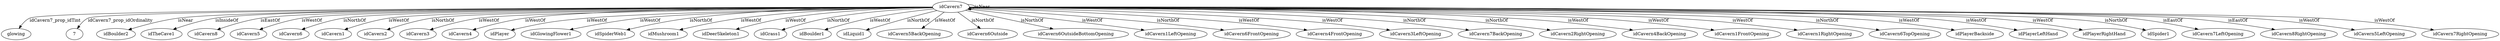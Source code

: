 digraph  {
idCavern7 [node_type=entity_node];
glowing [node_type=property_node];
7 [node_type=property_node];
idBoulder2 [node_type=entity_node];
idTheCave1 [node_type=entity_node];
idCavern8 [node_type=entity_node];
idCavern5 [node_type=entity_node];
idCavern6 [node_type=entity_node];
idCavern1 [node_type=entity_node];
idCavern2 [node_type=entity_node];
idCavern3 [node_type=entity_node];
idCavern4 [node_type=entity_node];
idPlayer [node_type=entity_node];
idGlowingFlower1 [node_type=entity_node];
idSpiderWeb1 [node_type=entity_node];
idMushroom1 [node_type=entity_node];
idDeerSkeleton1 [node_type=entity_node];
idGrass1 [node_type=entity_node];
idBoulder1 [node_type=entity_node];
idLiquid1 [node_type=entity_node];
idCavern5BackOpening [node_type=entity_node];
idCavern6Outside [node_type=entity_node];
idCavern6OutsideBottomOpening [node_type=entity_node];
idCavern1LeftOpening [node_type=entity_node];
idCavern6FrontOpening [node_type=entity_node];
idCavern4FrontOpening [node_type=entity_node];
idCavern3LeftOpening [node_type=entity_node];
idCavern7BackOpening [node_type=entity_node];
idCavern2RightOpening [node_type=entity_node];
idCavern4BackOpening [node_type=entity_node];
idCavern1FrontOpening [node_type=entity_node];
idCavern1RightOpening [node_type=entity_node];
idCavern6TopOpening [node_type=entity_node];
idPlayerBackside [node_type=entity_node];
idPlayerLeftHand [node_type=entity_node];
idPlayerRightHand [node_type=entity_node];
idSpider1 [node_type=entity_node];
idCavern7LeftOpening [node_type=entity_node];
idCavern8RightOpening [node_type=entity_node];
idCavern5LeftOpening [node_type=entity_node];
idCavern7RightOpening [node_type=entity_node];
idCavern7 -> glowing  [edge_type=property, label=idCavern7_prop_idTint];
idCavern7 -> 7  [edge_type=property, label=idCavern7_prop_idOrdinality];
idCavern7 -> idBoulder2  [edge_type=relationship, label=isNear];
idCavern7 -> idTheCave1  [edge_type=relationship, label=isInsideOf];
idCavern7 -> idCavern8  [edge_type=relationship, label=isEastOf];
idCavern7 -> idCavern5  [edge_type=relationship, label=isWestOf];
idCavern7 -> idCavern6  [edge_type=relationship, label=isNorthOf];
idCavern7 -> idCavern1  [edge_type=relationship, label=isWestOf];
idCavern7 -> idCavern2  [edge_type=relationship, label=isNorthOf];
idCavern7 -> idCavern3  [edge_type=relationship, label=isWestOf];
idCavern7 -> idCavern4  [edge_type=relationship, label=isWestOf];
idCavern7 -> idCavern7  [edge_type=relationship, label=isNear];
idCavern7 -> idPlayer  [edge_type=relationship, label=isWestOf];
idCavern7 -> idGlowingFlower1  [edge_type=relationship, label=isWestOf];
idCavern7 -> idSpiderWeb1  [edge_type=relationship, label=isNorthOf];
idCavern7 -> idMushroom1  [edge_type=relationship, label=isWestOf];
idCavern7 -> idDeerSkeleton1  [edge_type=relationship, label=isWestOf];
idCavern7 -> idGrass1  [edge_type=relationship, label=isNorthOf];
idCavern7 -> idBoulder1  [edge_type=relationship, label=isWestOf];
idCavern7 -> idLiquid1  [edge_type=relationship, label=isNorthOf];
idCavern7 -> idCavern5BackOpening  [edge_type=relationship, label=isWestOf];
idCavern7 -> idCavern6Outside  [edge_type=relationship, label=isNorthOf];
idCavern7 -> idCavern6OutsideBottomOpening  [edge_type=relationship, label=isNorthOf];
idCavern7 -> idCavern1LeftOpening  [edge_type=relationship, label=isWestOf];
idCavern7 -> idCavern6FrontOpening  [edge_type=relationship, label=isNorthOf];
idCavern7 -> idCavern4FrontOpening  [edge_type=relationship, label=isWestOf];
idCavern7 -> idCavern3LeftOpening  [edge_type=relationship, label=isWestOf];
idCavern7 -> idCavern7BackOpening  [edge_type=relationship, label=isNorthOf];
idCavern7 -> idCavern2RightOpening  [edge_type=relationship, label=isNorthOf];
idCavern7 -> idCavern4BackOpening  [edge_type=relationship, label=isWestOf];
idCavern7 -> idCavern1FrontOpening  [edge_type=relationship, label=isWestOf];
idCavern7 -> idCavern1RightOpening  [edge_type=relationship, label=isWestOf];
idCavern7 -> idCavern6TopOpening  [edge_type=relationship, label=isNorthOf];
idCavern7 -> idPlayerBackside  [edge_type=relationship, label=isWestOf];
idCavern7 -> idPlayerLeftHand  [edge_type=relationship, label=isWestOf];
idCavern7 -> idPlayerRightHand  [edge_type=relationship, label=isWestOf];
idCavern7 -> idSpider1  [edge_type=relationship, label=isNorthOf];
idCavern7 -> idCavern7LeftOpening  [edge_type=relationship, label=isEastOf];
idCavern7 -> idCavern8RightOpening  [edge_type=relationship, label=isEastOf];
idCavern7 -> idCavern5LeftOpening  [edge_type=relationship, label=isWestOf];
idCavern7 -> idCavern7RightOpening  [edge_type=relationship, label=isWestOf];
}
